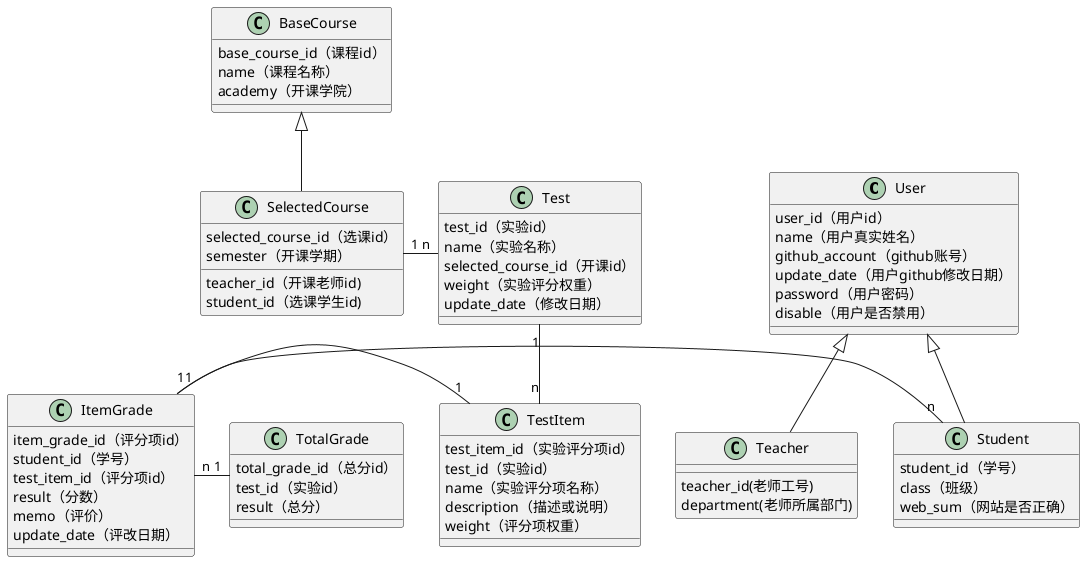 @startuml

class User{
    user_id（用户id）
    name（用户真实姓名）
    github_account（github账号）
    update_date（用户github修改日期）
    password（用户密码）
    disable（用户是否禁用）
}

class Teacher extends User{
    teacher_id(老师工号)
    department(老师所属部门)
}

class Student extends User{
    student_id（学号）
    class（班级）
    web_sum（网站是否正确）
}

class BaseCourse{
    base_course_id（课程id）
    name（课程名称）
    academy（开课学院）
}
class SelectedCourse extends BaseCourse{
    selected_course_id（选课id）
    semester（开课学期）
    teacher_id（开课老师id)
    student_id（选课学生id)
}

class Test{
    test_id（实验id）
    name（实验名称）
    selected_course_id（开课id）
    weight（实验评分权重）
    update_date（修改日期）
}

class TestItem{
    test_item_id（实验评分项id）
    test_id（实验id）
    name（实验评分项名称）
    description（描述或说明）
    weight（评分项权重）
}

class TotalGrade{
    total_grade_id（总分id）
    test_id（实验id）
    result（总分）

}
class ItemGrade{
    item_grade_id（评分项id）
    student_id（学号）
    test_item_id（评分项id）
    result（分数）
    memo（评价）
    update_date（评改日期）
}

Test "1"--"n" TestItem
SelectedCourse "1" - "n" Test
ItemGrade "1"-"1" TestItem
ItemGrade "1"-"n" Student
ItemGrade "n"-"1" TotalGrade
@enduml